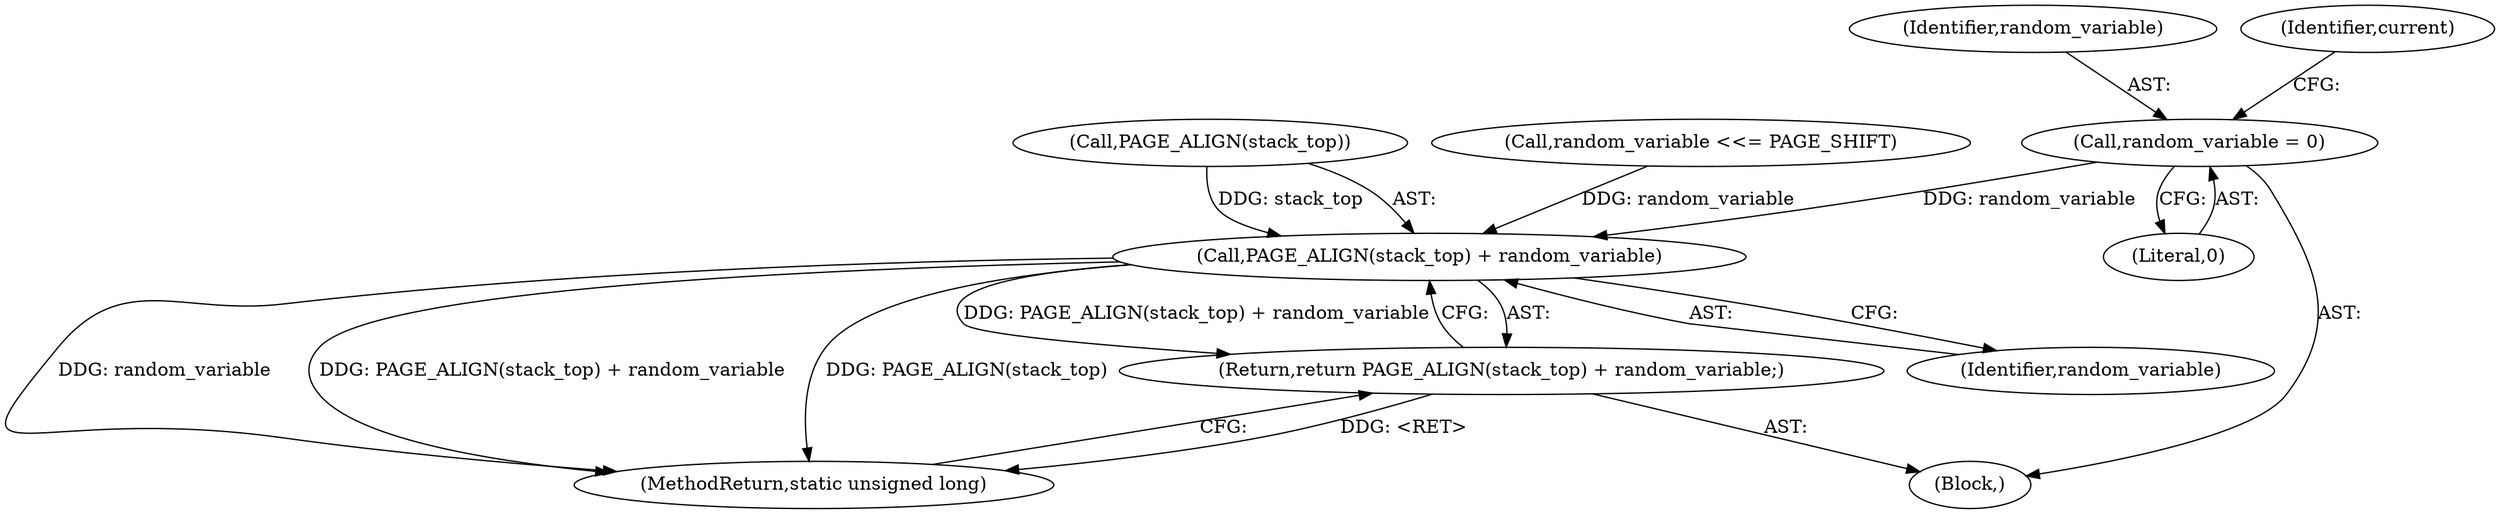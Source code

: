 digraph "1_linux_4e7c22d447bb6d7e37bfe39ff658486ae78e8d77_0@API" {
"1000104" [label="(Call,random_variable = 0)"];
"1000130" [label="(Call,PAGE_ALIGN(stack_top) + random_variable)"];
"1000129" [label="(Return,return PAGE_ALIGN(stack_top) + random_variable;)"];
"1000130" [label="(Call,PAGE_ALIGN(stack_top) + random_variable)"];
"1000134" [label="(MethodReturn,static unsigned long)"];
"1000131" [label="(Call,PAGE_ALIGN(stack_top))"];
"1000126" [label="(Call,random_variable <<= PAGE_SHIFT)"];
"1000104" [label="(Call,random_variable = 0)"];
"1000105" [label="(Identifier,random_variable)"];
"1000129" [label="(Return,return PAGE_ALIGN(stack_top) + random_variable;)"];
"1000133" [label="(Identifier,random_variable)"];
"1000102" [label="(Block,)"];
"1000111" [label="(Identifier,current)"];
"1000106" [label="(Literal,0)"];
"1000104" -> "1000102"  [label="AST: "];
"1000104" -> "1000106"  [label="CFG: "];
"1000105" -> "1000104"  [label="AST: "];
"1000106" -> "1000104"  [label="AST: "];
"1000111" -> "1000104"  [label="CFG: "];
"1000104" -> "1000130"  [label="DDG: random_variable"];
"1000130" -> "1000129"  [label="AST: "];
"1000130" -> "1000133"  [label="CFG: "];
"1000131" -> "1000130"  [label="AST: "];
"1000133" -> "1000130"  [label="AST: "];
"1000129" -> "1000130"  [label="CFG: "];
"1000130" -> "1000134"  [label="DDG: random_variable"];
"1000130" -> "1000134"  [label="DDG: PAGE_ALIGN(stack_top) + random_variable"];
"1000130" -> "1000134"  [label="DDG: PAGE_ALIGN(stack_top)"];
"1000130" -> "1000129"  [label="DDG: PAGE_ALIGN(stack_top) + random_variable"];
"1000131" -> "1000130"  [label="DDG: stack_top"];
"1000126" -> "1000130"  [label="DDG: random_variable"];
"1000129" -> "1000102"  [label="AST: "];
"1000134" -> "1000129"  [label="CFG: "];
"1000129" -> "1000134"  [label="DDG: <RET>"];
}

